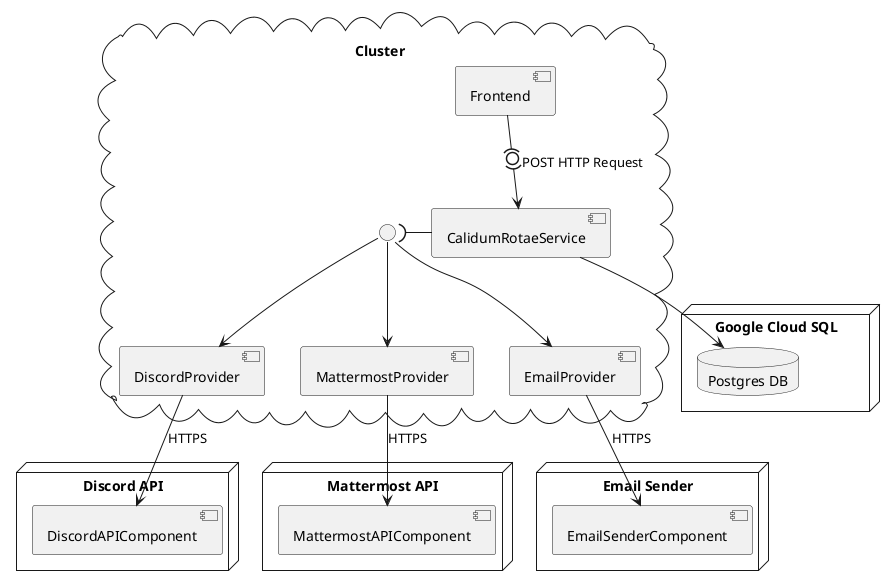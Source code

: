 @startuml calidum-rotae

node DiscordAPI as "Discord API" {
 	component DiscordAPIComponent
}

node MattermostAPI as "Mattermost API" {
 	component MattermostAPIComponent
}

node Email as "Email Sender" {
 	component EmailSenderComponent
}

node Data as "Google Cloud SQL" {
	database Database as "Postgres DB" {
	}
}

cloud Cluster as "Cluster" {
	component CalidumRotaeService
	component Frontend
	interface " " as AP
	
	Frontend -d(0)-> CalidumRotaeService : POST HTTP Request

	'1) Discord Provider -> calls Discord API
	'2) Mattermost Provider -> calls Mattermost API
	'3) Email Provider -> calls email (i.e.: mailgun) API

	component DiscordProvider
	component MattermostProvider
	component EmailProvider

	AP --> DiscordProvider
	AP --> MattermostProvider
	AP --> EmailProvider 

 	AP )- [CalidumRotaeService]
}

CalidumRotaeService --> Database
DiscordProvider --> DiscordAPIComponent  : HTTPS
MattermostProvider --> MattermostAPIComponent  : HTTPS
EmailProvider --> EmailSenderComponent  : HTTPS

@enduml